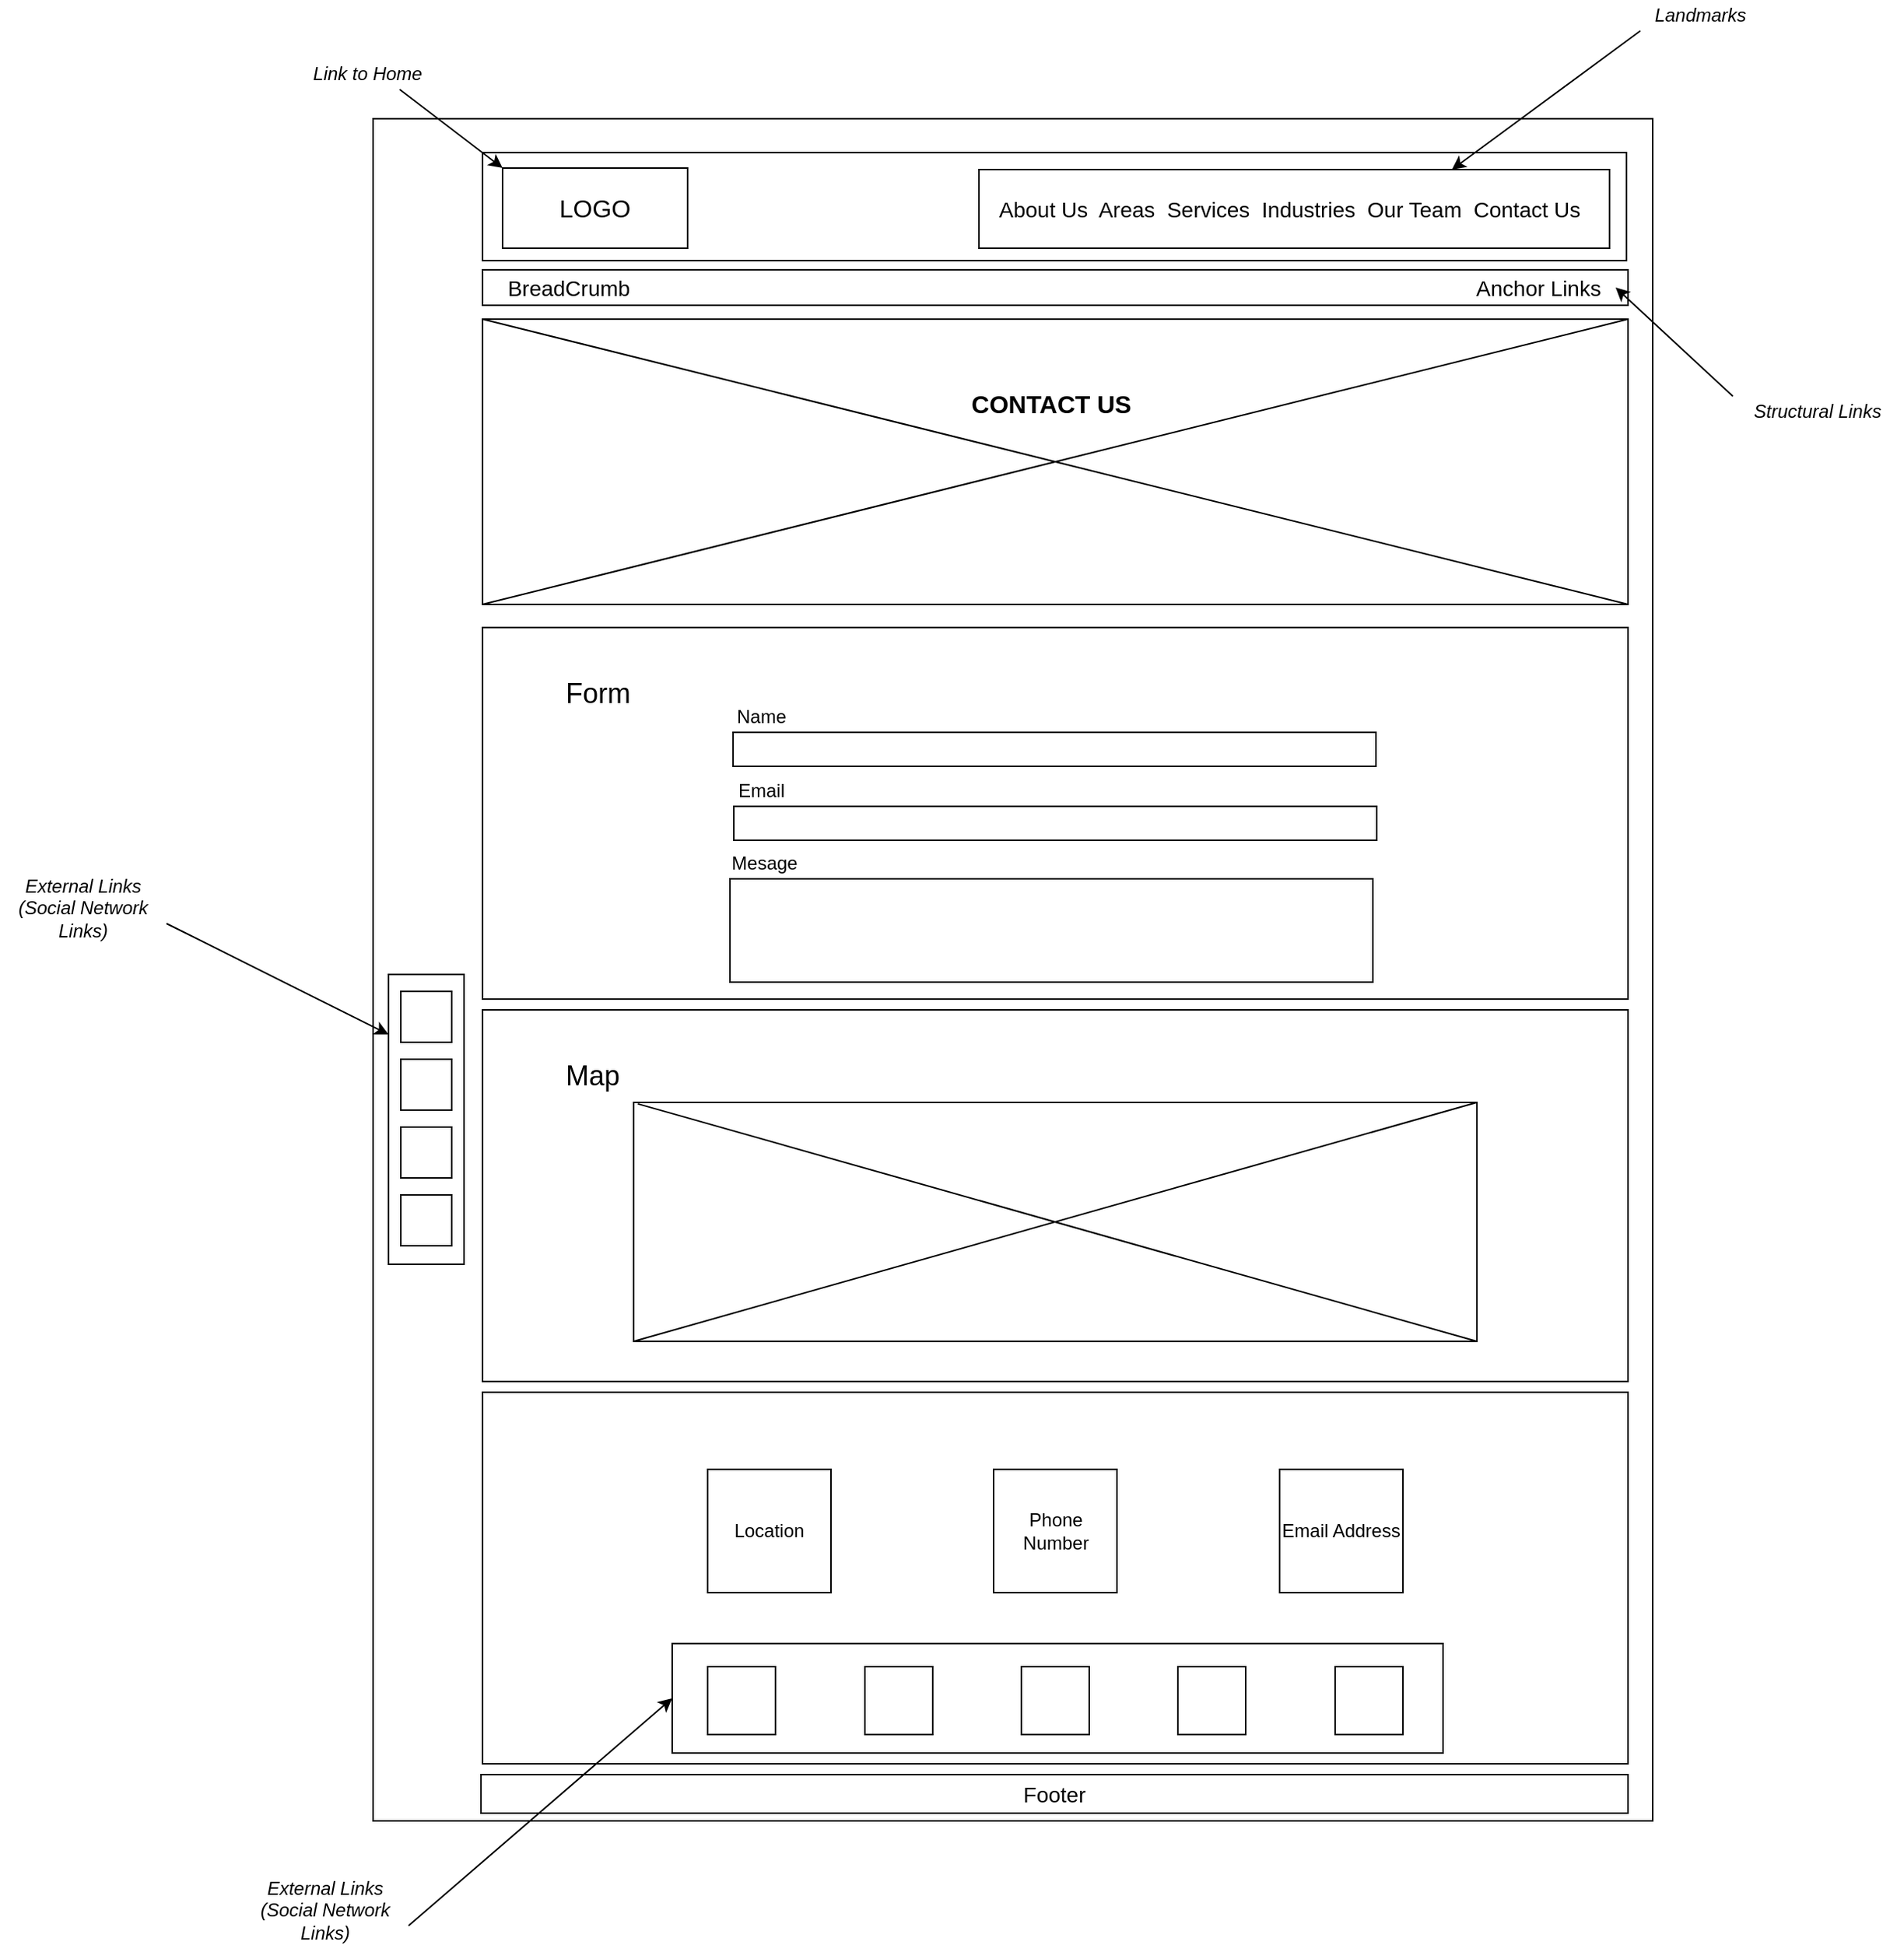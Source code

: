 <mxfile version="14.8.5" type="device"><diagram name="Page-1" id="03018318-947c-dd8e-b7a3-06fadd420f32"><mxGraphModel dx="2650" dy="1562" grid="0" gridSize="10" guides="1" tooltips="1" connect="1" arrows="1" fold="1" page="0" pageScale="1" pageWidth="1100" pageHeight="850" background="none" math="0" shadow="0"><root><mxCell id="0"/><mxCell id="1" parent="0"/><mxCell id="CYJnyLpGrIlCyg3LrzTW-3" value="" style="rounded=0;whiteSpace=wrap;html=1;fillColor=none;" parent="1" vertex="1"><mxGeometry x="14" y="-75" width="830" height="1104" as="geometry"/></mxCell><mxCell id="CYJnyLpGrIlCyg3LrzTW-4" value="" style="rounded=0;whiteSpace=wrap;html=1;fillColor=none;" parent="1" vertex="1"><mxGeometry x="85" y="-53" width="742" height="70" as="geometry"/></mxCell><mxCell id="CYJnyLpGrIlCyg3LrzTW-6" value="&lt;font style=&quot;font-size: 16px&quot;&gt;LOGO&lt;/font&gt;" style="rounded=0;whiteSpace=wrap;html=1;fillColor=none;" parent="1" vertex="1"><mxGeometry x="98" y="-43" width="120" height="52" as="geometry"/></mxCell><mxCell id="CYJnyLpGrIlCyg3LrzTW-14" value="" style="rounded=0;whiteSpace=wrap;html=1;strokeColor=#000000;fillColor=none;" parent="1" vertex="1"><mxGeometry x="407" y="-42" width="409" height="51" as="geometry"/></mxCell><mxCell id="CYJnyLpGrIlCyg3LrzTW-15" value="&lt;font style=&quot;font-size: 14px&quot;&gt;About Us&amp;nbsp; Areas&amp;nbsp; Services&amp;nbsp; Industries&amp;nbsp; &lt;/font&gt;&lt;font style=&quot;font-size: 14px&quot;&gt;Our Team&amp;nbsp; Contact Us&lt;/font&gt;" style="text;html=1;strokeColor=none;fillColor=none;align=left;verticalAlign=middle;whiteSpace=wrap;rounded=0;" parent="1" vertex="1"><mxGeometry x="418" y="-26.5" width="389" height="20" as="geometry"/></mxCell><mxCell id="CYJnyLpGrIlCyg3LrzTW-16" value="&lt;i&gt;Landmarks&lt;/i&gt;" style="text;html=1;strokeColor=none;fillColor=none;align=center;verticalAlign=middle;whiteSpace=wrap;rounded=0;" parent="1" vertex="1"><mxGeometry x="836" y="-152" width="78" height="20" as="geometry"/></mxCell><mxCell id="CYJnyLpGrIlCyg3LrzTW-18" value="" style="endArrow=classic;html=1;entryX=0.75;entryY=0;entryDx=0;entryDy=0;exitX=0;exitY=1;exitDx=0;exitDy=0;" parent="1" source="CYJnyLpGrIlCyg3LrzTW-16" target="CYJnyLpGrIlCyg3LrzTW-14" edge="1"><mxGeometry width="50" height="50" relative="1" as="geometry"><mxPoint x="879" y="-68" as="sourcePoint"/><mxPoint x="929" y="-118" as="targetPoint"/></mxGeometry></mxCell><mxCell id="CYJnyLpGrIlCyg3LrzTW-19" value="" style="endArrow=classic;html=1;entryX=0;entryY=0;entryDx=0;entryDy=0;exitX=0.75;exitY=1;exitDx=0;exitDy=0;" parent="1" source="CYJnyLpGrIlCyg3LrzTW-20" target="CYJnyLpGrIlCyg3LrzTW-6" edge="1"><mxGeometry width="50" height="50" relative="1" as="geometry"><mxPoint x="18" y="-91.0" as="sourcePoint"/><mxPoint x="68" y="-141" as="targetPoint"/></mxGeometry></mxCell><mxCell id="CYJnyLpGrIlCyg3LrzTW-20" value="&lt;i&gt;Link to Home&lt;/i&gt;" style="text;html=1;strokeColor=none;fillColor=none;align=center;verticalAlign=middle;whiteSpace=wrap;rounded=0;" parent="1" vertex="1"><mxGeometry x="-31" y="-114" width="83" height="20" as="geometry"/></mxCell><mxCell id="CYJnyLpGrIlCyg3LrzTW-21" value="" style="rounded=0;whiteSpace=wrap;html=1;fillColor=none;strokeColor=#000000;" parent="1" vertex="1"><mxGeometry x="85" y="23" width="743" height="23" as="geometry"/></mxCell><mxCell id="CYJnyLpGrIlCyg3LrzTW-22" value="&lt;font style=&quot;font-size: 14px&quot;&gt;Anchor Links&lt;/font&gt;" style="text;html=1;strokeColor=none;fillColor=none;align=center;verticalAlign=middle;whiteSpace=wrap;rounded=0;" parent="1" vertex="1"><mxGeometry x="720" y="26.5" width="100" height="16" as="geometry"/></mxCell><mxCell id="CYJnyLpGrIlCyg3LrzTW-23" value="&lt;i&gt;Structural Links&lt;/i&gt;" style="text;html=1;strokeColor=none;fillColor=none;align=center;verticalAlign=middle;whiteSpace=wrap;rounded=0;" parent="1" vertex="1"><mxGeometry x="896" y="105" width="110" height="20" as="geometry"/></mxCell><mxCell id="CYJnyLpGrIlCyg3LrzTW-24" value="" style="endArrow=classic;html=1;entryX=1;entryY=0.5;entryDx=0;entryDy=0;exitX=0;exitY=0;exitDx=0;exitDy=0;" parent="1" source="CYJnyLpGrIlCyg3LrzTW-23" target="CYJnyLpGrIlCyg3LrzTW-22" edge="1"><mxGeometry width="50" height="50" relative="1" as="geometry"><mxPoint x="1006" y="105" as="sourcePoint"/><mxPoint x="720" y="35" as="targetPoint"/></mxGeometry></mxCell><mxCell id="CYJnyLpGrIlCyg3LrzTW-25" value="" style="rounded=0;whiteSpace=wrap;html=1;fillColor=none;strokeColor=#000000;" parent="1" vertex="1"><mxGeometry x="85" y="55" width="743" height="185" as="geometry"/></mxCell><mxCell id="CYJnyLpGrIlCyg3LrzTW-27" value="" style="endArrow=none;html=1;entryX=0;entryY=0;entryDx=0;entryDy=0;exitX=1;exitY=1;exitDx=0;exitDy=0;" parent="1" source="CYJnyLpGrIlCyg3LrzTW-25" target="CYJnyLpGrIlCyg3LrzTW-25" edge="1"><mxGeometry width="50" height="50" relative="1" as="geometry"><mxPoint x="494" y="106" as="sourcePoint"/><mxPoint x="544" y="56" as="targetPoint"/></mxGeometry></mxCell><mxCell id="CYJnyLpGrIlCyg3LrzTW-28" value="" style="endArrow=none;html=1;entryX=1;entryY=0;entryDx=0;entryDy=0;exitX=0;exitY=1;exitDx=0;exitDy=0;" parent="1" source="CYJnyLpGrIlCyg3LrzTW-25" target="CYJnyLpGrIlCyg3LrzTW-25" edge="1"><mxGeometry width="50" height="50" relative="1" as="geometry"><mxPoint x="494" y="106" as="sourcePoint"/><mxPoint x="544" y="56" as="targetPoint"/></mxGeometry></mxCell><mxCell id="CYJnyLpGrIlCyg3LrzTW-29" value="&lt;b&gt;&lt;font style=&quot;font-size: 16px&quot;&gt;CONTACT US&lt;br&gt;&lt;/font&gt;&lt;/b&gt;" style="text;html=1;strokeColor=none;fillColor=none;align=center;verticalAlign=middle;whiteSpace=wrap;rounded=0;" parent="1" vertex="1"><mxGeometry x="392" y="100" width="124" height="20" as="geometry"/></mxCell><mxCell id="CYJnyLpGrIlCyg3LrzTW-30" value="" style="rounded=0;whiteSpace=wrap;html=1;fillColor=none;strokeColor=#000000;" parent="1" vertex="1"><mxGeometry x="85" y="255" width="743" height="241" as="geometry"/></mxCell><mxCell id="CYJnyLpGrIlCyg3LrzTW-31" value="&lt;h1&gt;&lt;span style=&quot;font-weight: normal&quot;&gt;&lt;font style=&quot;font-size: 18px&quot;&gt;Form&lt;/font&gt;&lt;/span&gt;&lt;br&gt;&lt;/h1&gt;" style="text;html=1;strokeColor=none;fillColor=none;spacing=5;spacingTop=-20;whiteSpace=wrap;overflow=hidden;rounded=0;" parent="1" vertex="1"><mxGeometry x="134" y="276" width="644" height="41" as="geometry"/></mxCell><mxCell id="CYJnyLpGrIlCyg3LrzTW-68" value="&lt;font style=&quot;font-size: 14px&quot;&gt;Footer&lt;/font&gt;" style="rounded=0;whiteSpace=wrap;html=1;strokeColor=#000000;fillColor=none;" parent="1" vertex="1"><mxGeometry x="84" y="999" width="744" height="25" as="geometry"/></mxCell><mxCell id="CYJnyLpGrIlCyg3LrzTW-69" value="" style="rounded=0;whiteSpace=wrap;html=1;strokeColor=#000000;fillColor=none;" parent="1" vertex="1"><mxGeometry x="24" y="480" width="49" height="188" as="geometry"/></mxCell><mxCell id="CYJnyLpGrIlCyg3LrzTW-70" value="" style="whiteSpace=wrap;html=1;aspect=fixed;strokeColor=#000000;fillColor=none;" parent="1" vertex="1"><mxGeometry x="32" y="491" width="33" height="33" as="geometry"/></mxCell><mxCell id="CYJnyLpGrIlCyg3LrzTW-71" value="" style="whiteSpace=wrap;html=1;aspect=fixed;strokeColor=#000000;fillColor=none;" parent="1" vertex="1"><mxGeometry x="32" y="535" width="33" height="33" as="geometry"/></mxCell><mxCell id="CYJnyLpGrIlCyg3LrzTW-72" value="" style="whiteSpace=wrap;html=1;aspect=fixed;strokeColor=#000000;fillColor=none;" parent="1" vertex="1"><mxGeometry x="32" y="579" width="33" height="33" as="geometry"/></mxCell><mxCell id="CYJnyLpGrIlCyg3LrzTW-73" value="" style="whiteSpace=wrap;html=1;aspect=fixed;strokeColor=#000000;fillColor=none;" parent="1" vertex="1"><mxGeometry x="32" y="623" width="33" height="33" as="geometry"/></mxCell><mxCell id="CYJnyLpGrIlCyg3LrzTW-74" value="&lt;i&gt;External Links (Social Network Links)&lt;/i&gt;" style="text;html=1;strokeColor=none;fillColor=none;align=center;verticalAlign=middle;whiteSpace=wrap;rounded=0;" parent="1" vertex="1"><mxGeometry x="-228" y="427" width="108" height="20" as="geometry"/></mxCell><mxCell id="CYJnyLpGrIlCyg3LrzTW-75" value="" style="endArrow=classic;html=1;entryX=0;entryY=0.207;entryDx=0;entryDy=0;entryPerimeter=0;exitX=1;exitY=1;exitDx=0;exitDy=0;" parent="1" source="CYJnyLpGrIlCyg3LrzTW-74" target="CYJnyLpGrIlCyg3LrzTW-69" edge="1"><mxGeometry width="50" height="50" relative="1" as="geometry"><mxPoint x="-111" y="602.0" as="sourcePoint"/><mxPoint x="-61" y="552" as="targetPoint"/></mxGeometry></mxCell><mxCell id="frsQF1V9eOQ9cqNb-WUt-1" value="" style="rounded=0;whiteSpace=wrap;html=1;fillColor=none;strokeColor=#000000;" parent="1" vertex="1"><mxGeometry x="85" y="503" width="743" height="241" as="geometry"/></mxCell><mxCell id="frsQF1V9eOQ9cqNb-WUt-2" value="&lt;h1&gt;&lt;span style=&quot;font-weight: normal&quot;&gt;&lt;font style=&quot;font-size: 18px&quot;&gt;Map&lt;/font&gt;&lt;/span&gt;&lt;br&gt;&lt;/h1&gt;" style="text;html=1;strokeColor=none;fillColor=none;spacing=5;spacingTop=-20;whiteSpace=wrap;overflow=hidden;rounded=0;" parent="1" vertex="1"><mxGeometry x="134" y="524" width="644" height="41" as="geometry"/></mxCell><mxCell id="frsQF1V9eOQ9cqNb-WUt-3" value="" style="rounded=0;whiteSpace=wrap;html=1;fillColor=none;strokeColor=#000000;" parent="1" vertex="1"><mxGeometry x="85" y="751" width="743" height="241" as="geometry"/></mxCell><mxCell id="Yethzbkl8LzD1xd1G8kf-1" value="&lt;font style=&quot;font-size: 14px&quot;&gt;BreadCrumb&lt;/font&gt;" style="text;html=1;strokeColor=none;fillColor=none;align=center;verticalAlign=middle;whiteSpace=wrap;rounded=0;" parent="1" vertex="1"><mxGeometry x="91" y="26.5" width="100" height="16" as="geometry"/></mxCell><mxCell id="EldGJoP4M-aiFG_cLazf-1" value="" style="rounded=0;whiteSpace=wrap;html=1;" vertex="1" parent="1"><mxGeometry x="247.5" y="323" width="417" height="22" as="geometry"/></mxCell><mxCell id="EldGJoP4M-aiFG_cLazf-2" value="" style="rounded=0;whiteSpace=wrap;html=1;" vertex="1" parent="1"><mxGeometry x="248" y="371" width="417" height="22" as="geometry"/></mxCell><mxCell id="EldGJoP4M-aiFG_cLazf-3" value="" style="rounded=0;whiteSpace=wrap;html=1;" vertex="1" parent="1"><mxGeometry x="245.5" y="418" width="417" height="67" as="geometry"/></mxCell><mxCell id="EldGJoP4M-aiFG_cLazf-4" value="Name" style="text;html=1;strokeColor=none;fillColor=none;align=center;verticalAlign=middle;whiteSpace=wrap;rounded=0;" vertex="1" parent="1"><mxGeometry x="245.5" y="303" width="40" height="20" as="geometry"/></mxCell><mxCell id="EldGJoP4M-aiFG_cLazf-5" value="Email" style="text;html=1;strokeColor=none;fillColor=none;align=center;verticalAlign=middle;whiteSpace=wrap;rounded=0;" vertex="1" parent="1"><mxGeometry x="245.5" y="351" width="40" height="20" as="geometry"/></mxCell><mxCell id="EldGJoP4M-aiFG_cLazf-7" value="Mesage" style="text;html=1;strokeColor=none;fillColor=none;align=center;verticalAlign=middle;whiteSpace=wrap;rounded=0;" vertex="1" parent="1"><mxGeometry x="247.5" y="398" width="40" height="20" as="geometry"/></mxCell><mxCell id="EldGJoP4M-aiFG_cLazf-8" value="" style="rounded=0;whiteSpace=wrap;html=1;" vertex="1" parent="1"><mxGeometry x="183" y="563" width="547" height="155" as="geometry"/></mxCell><mxCell id="EldGJoP4M-aiFG_cLazf-9" value="" style="endArrow=none;html=1;entryX=0.005;entryY=0.006;entryDx=0;entryDy=0;entryPerimeter=0;exitX=1;exitY=1;exitDx=0;exitDy=0;" edge="1" parent="1" source="EldGJoP4M-aiFG_cLazf-8" target="EldGJoP4M-aiFG_cLazf-8"><mxGeometry width="50" height="50" relative="1" as="geometry"><mxPoint x="535" y="640" as="sourcePoint"/><mxPoint x="186" y="569" as="targetPoint"/></mxGeometry></mxCell><mxCell id="EldGJoP4M-aiFG_cLazf-10" value="" style="endArrow=none;html=1;exitX=0;exitY=1;exitDx=0;exitDy=0;entryX=1;entryY=0;entryDx=0;entryDy=0;" edge="1" parent="1" source="EldGJoP4M-aiFG_cLazf-8" target="EldGJoP4M-aiFG_cLazf-8"><mxGeometry width="50" height="50" relative="1" as="geometry"><mxPoint x="535" y="640" as="sourcePoint"/><mxPoint x="585" y="590" as="targetPoint"/></mxGeometry></mxCell><mxCell id="EldGJoP4M-aiFG_cLazf-11" value="Location" style="whiteSpace=wrap;html=1;aspect=fixed;" vertex="1" parent="1"><mxGeometry x="231" y="801" width="80" height="80" as="geometry"/></mxCell><mxCell id="EldGJoP4M-aiFG_cLazf-12" value="Phone Number" style="whiteSpace=wrap;html=1;aspect=fixed;" vertex="1" parent="1"><mxGeometry x="416.5" y="801" width="80" height="80" as="geometry"/></mxCell><mxCell id="EldGJoP4M-aiFG_cLazf-13" value="Email Address" style="whiteSpace=wrap;html=1;aspect=fixed;" vertex="1" parent="1"><mxGeometry x="602" y="801" width="80" height="80" as="geometry"/></mxCell><mxCell id="EldGJoP4M-aiFG_cLazf-14" value="" style="whiteSpace=wrap;html=1;aspect=fixed;" vertex="1" parent="1"><mxGeometry x="231" y="929" width="44" height="44" as="geometry"/></mxCell><mxCell id="EldGJoP4M-aiFG_cLazf-15" value="" style="whiteSpace=wrap;html=1;aspect=fixed;" vertex="1" parent="1"><mxGeometry x="434.5" y="929" width="44" height="44" as="geometry"/></mxCell><mxCell id="EldGJoP4M-aiFG_cLazf-16" value="" style="whiteSpace=wrap;html=1;aspect=fixed;" vertex="1" parent="1"><mxGeometry x="536" y="929" width="44" height="44" as="geometry"/></mxCell><mxCell id="EldGJoP4M-aiFG_cLazf-17" value="" style="whiteSpace=wrap;html=1;aspect=fixed;" vertex="1" parent="1"><mxGeometry x="333" y="929" width="44" height="44" as="geometry"/></mxCell><mxCell id="EldGJoP4M-aiFG_cLazf-18" value="" style="whiteSpace=wrap;html=1;aspect=fixed;" vertex="1" parent="1"><mxGeometry x="638" y="929" width="44" height="44" as="geometry"/></mxCell><mxCell id="EldGJoP4M-aiFG_cLazf-19" value="&lt;i&gt;External Links (Social Network Links)&lt;/i&gt;" style="text;html=1;strokeColor=none;fillColor=none;align=center;verticalAlign=middle;whiteSpace=wrap;rounded=0;" vertex="1" parent="1"><mxGeometry x="-71" y="1077" width="108" height="20" as="geometry"/></mxCell><mxCell id="EldGJoP4M-aiFG_cLazf-20" value="" style="endArrow=classic;html=1;entryX=0;entryY=0.5;entryDx=0;entryDy=0;exitX=1;exitY=1;exitDx=0;exitDy=0;" edge="1" parent="1" source="EldGJoP4M-aiFG_cLazf-19" target="EldGJoP4M-aiFG_cLazf-21"><mxGeometry width="50" height="50" relative="1" as="geometry"><mxPoint x="-29" y="1242" as="sourcePoint"/><mxPoint x="106" y="1158.916" as="targetPoint"/></mxGeometry></mxCell><mxCell id="EldGJoP4M-aiFG_cLazf-21" value="" style="rounded=0;whiteSpace=wrap;html=1;fillColor=none;" vertex="1" parent="1"><mxGeometry x="208" y="914" width="500" height="71" as="geometry"/></mxCell></root></mxGraphModel></diagram></mxfile>
